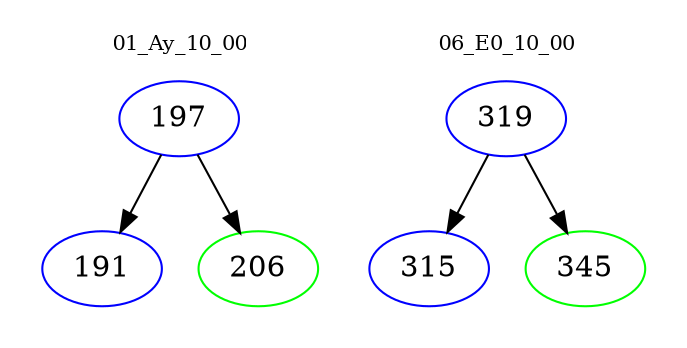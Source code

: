 digraph{
subgraph cluster_0 {
color = white
label = "01_Ay_10_00";
fontsize=10;
T0_197 [label="197", color="blue"]
T0_197 -> T0_191 [color="black"]
T0_191 [label="191", color="blue"]
T0_197 -> T0_206 [color="black"]
T0_206 [label="206", color="green"]
}
subgraph cluster_1 {
color = white
label = "06_E0_10_00";
fontsize=10;
T1_319 [label="319", color="blue"]
T1_319 -> T1_315 [color="black"]
T1_315 [label="315", color="blue"]
T1_319 -> T1_345 [color="black"]
T1_345 [label="345", color="green"]
}
}
